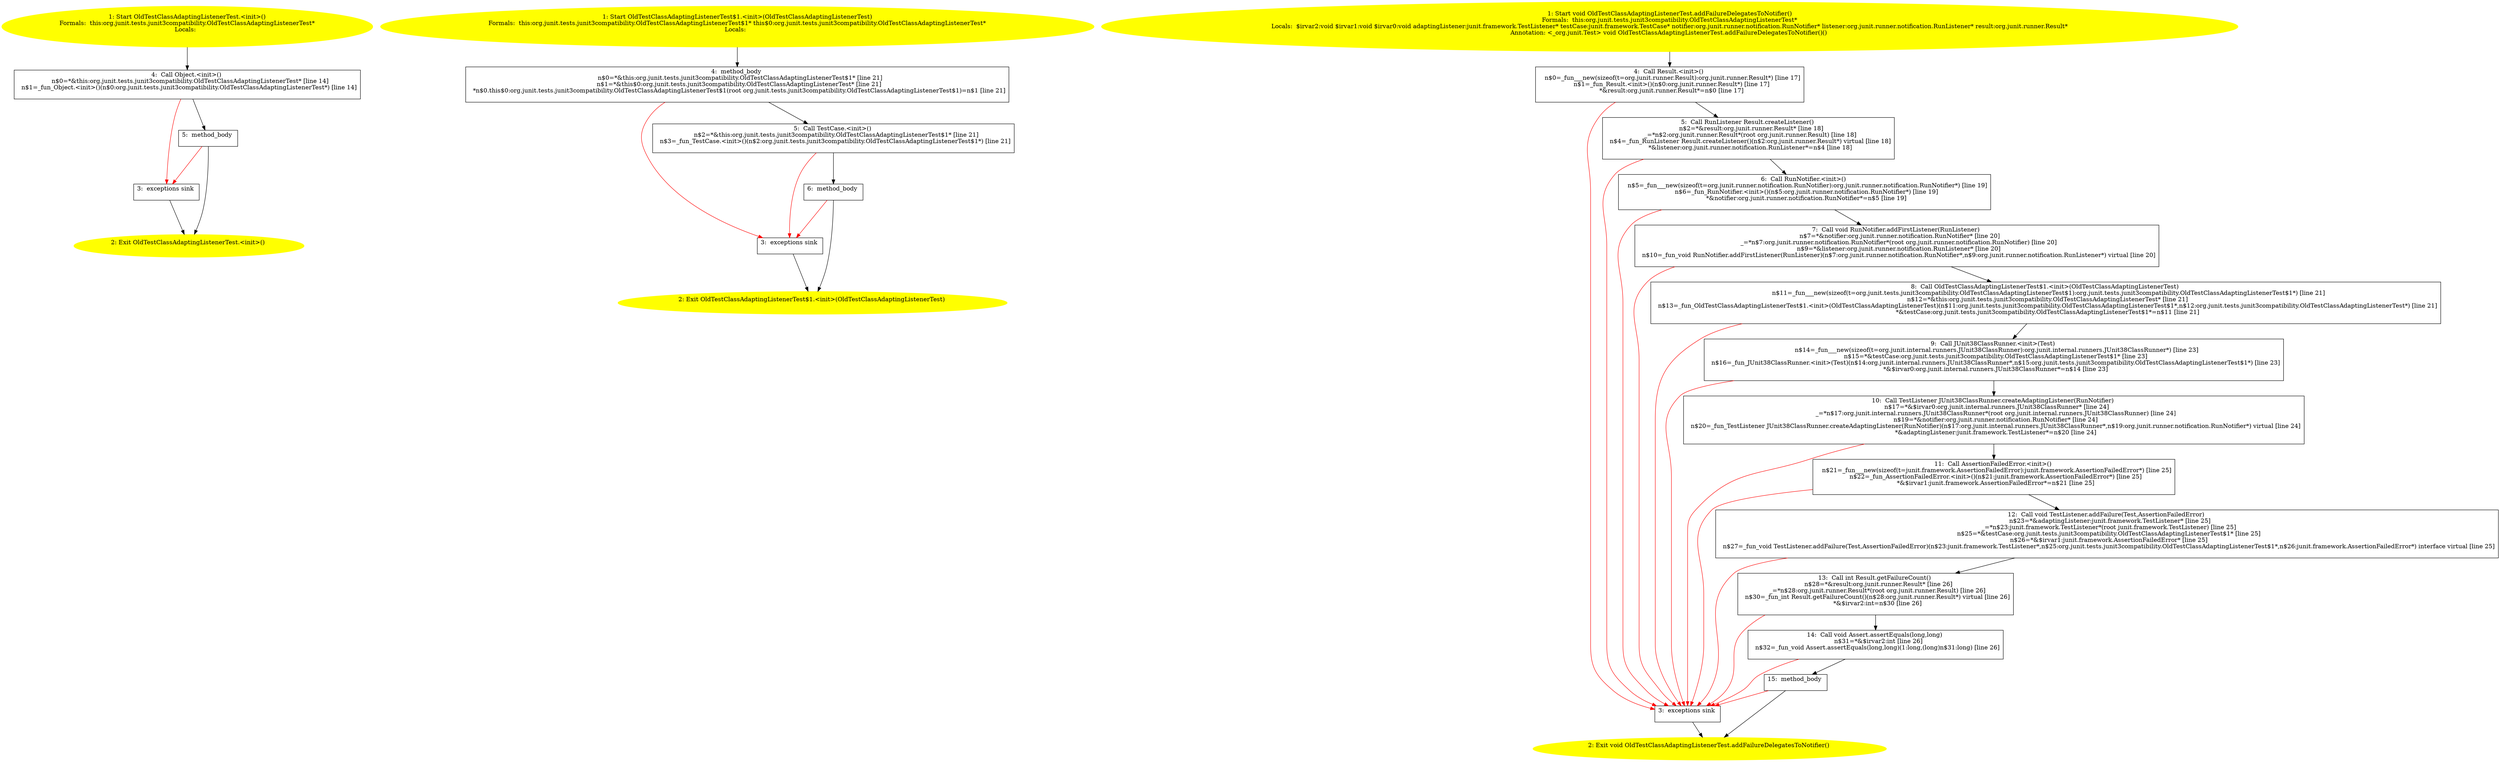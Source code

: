 /* @generated */
digraph cfg {
"org.junit.tests.junit3compatibility.OldTestClassAdaptingListenerTest.<init>().c61f5d3f6712318b0b14c8e1a2daf4b2_1" [label="1: Start OldTestClassAdaptingListenerTest.<init>()\nFormals:  this:org.junit.tests.junit3compatibility.OldTestClassAdaptingListenerTest*\nLocals:  \n  " color=yellow style=filled]
	

	 "org.junit.tests.junit3compatibility.OldTestClassAdaptingListenerTest.<init>().c61f5d3f6712318b0b14c8e1a2daf4b2_1" -> "org.junit.tests.junit3compatibility.OldTestClassAdaptingListenerTest.<init>().c61f5d3f6712318b0b14c8e1a2daf4b2_4" ;
"org.junit.tests.junit3compatibility.OldTestClassAdaptingListenerTest.<init>().c61f5d3f6712318b0b14c8e1a2daf4b2_2" [label="2: Exit OldTestClassAdaptingListenerTest.<init>() \n  " color=yellow style=filled]
	

"org.junit.tests.junit3compatibility.OldTestClassAdaptingListenerTest.<init>().c61f5d3f6712318b0b14c8e1a2daf4b2_3" [label="3:  exceptions sink \n  " shape="box"]
	

	 "org.junit.tests.junit3compatibility.OldTestClassAdaptingListenerTest.<init>().c61f5d3f6712318b0b14c8e1a2daf4b2_3" -> "org.junit.tests.junit3compatibility.OldTestClassAdaptingListenerTest.<init>().c61f5d3f6712318b0b14c8e1a2daf4b2_2" ;
"org.junit.tests.junit3compatibility.OldTestClassAdaptingListenerTest.<init>().c61f5d3f6712318b0b14c8e1a2daf4b2_4" [label="4:  Call Object.<init>() \n   n$0=*&this:org.junit.tests.junit3compatibility.OldTestClassAdaptingListenerTest* [line 14]\n  n$1=_fun_Object.<init>()(n$0:org.junit.tests.junit3compatibility.OldTestClassAdaptingListenerTest*) [line 14]\n " shape="box"]
	

	 "org.junit.tests.junit3compatibility.OldTestClassAdaptingListenerTest.<init>().c61f5d3f6712318b0b14c8e1a2daf4b2_4" -> "org.junit.tests.junit3compatibility.OldTestClassAdaptingListenerTest.<init>().c61f5d3f6712318b0b14c8e1a2daf4b2_5" ;
	 "org.junit.tests.junit3compatibility.OldTestClassAdaptingListenerTest.<init>().c61f5d3f6712318b0b14c8e1a2daf4b2_4" -> "org.junit.tests.junit3compatibility.OldTestClassAdaptingListenerTest.<init>().c61f5d3f6712318b0b14c8e1a2daf4b2_3" [color="red" ];
"org.junit.tests.junit3compatibility.OldTestClassAdaptingListenerTest.<init>().c61f5d3f6712318b0b14c8e1a2daf4b2_5" [label="5:  method_body \n  " shape="box"]
	

	 "org.junit.tests.junit3compatibility.OldTestClassAdaptingListenerTest.<init>().c61f5d3f6712318b0b14c8e1a2daf4b2_5" -> "org.junit.tests.junit3compatibility.OldTestClassAdaptingListenerTest.<init>().c61f5d3f6712318b0b14c8e1a2daf4b2_2" ;
	 "org.junit.tests.junit3compatibility.OldTestClassAdaptingListenerTest.<init>().c61f5d3f6712318b0b14c8e1a2daf4b2_5" -> "org.junit.tests.junit3compatibility.OldTestClassAdaptingListenerTest.<init>().c61f5d3f6712318b0b14c8e1a2daf4b2_3" [color="red" ];
"org.junit.tests.junit3compatibility.OldTestClassAdaptingListenerTest$1.<init>(org.junit.tests.junit3.d89e8b823e363cf23b22e8d44bdb98cb_1" [label="1: Start OldTestClassAdaptingListenerTest$1.<init>(OldTestClassAdaptingListenerTest)\nFormals:  this:org.junit.tests.junit3compatibility.OldTestClassAdaptingListenerTest$1* this$0:org.junit.tests.junit3compatibility.OldTestClassAdaptingListenerTest*\nLocals:  \n  " color=yellow style=filled]
	

	 "org.junit.tests.junit3compatibility.OldTestClassAdaptingListenerTest$1.<init>(org.junit.tests.junit3.d89e8b823e363cf23b22e8d44bdb98cb_1" -> "org.junit.tests.junit3compatibility.OldTestClassAdaptingListenerTest$1.<init>(org.junit.tests.junit3.d89e8b823e363cf23b22e8d44bdb98cb_4" ;
"org.junit.tests.junit3compatibility.OldTestClassAdaptingListenerTest$1.<init>(org.junit.tests.junit3.d89e8b823e363cf23b22e8d44bdb98cb_2" [label="2: Exit OldTestClassAdaptingListenerTest$1.<init>(OldTestClassAdaptingListenerTest) \n  " color=yellow style=filled]
	

"org.junit.tests.junit3compatibility.OldTestClassAdaptingListenerTest$1.<init>(org.junit.tests.junit3.d89e8b823e363cf23b22e8d44bdb98cb_3" [label="3:  exceptions sink \n  " shape="box"]
	

	 "org.junit.tests.junit3compatibility.OldTestClassAdaptingListenerTest$1.<init>(org.junit.tests.junit3.d89e8b823e363cf23b22e8d44bdb98cb_3" -> "org.junit.tests.junit3compatibility.OldTestClassAdaptingListenerTest$1.<init>(org.junit.tests.junit3.d89e8b823e363cf23b22e8d44bdb98cb_2" ;
"org.junit.tests.junit3compatibility.OldTestClassAdaptingListenerTest$1.<init>(org.junit.tests.junit3.d89e8b823e363cf23b22e8d44bdb98cb_4" [label="4:  method_body \n   n$0=*&this:org.junit.tests.junit3compatibility.OldTestClassAdaptingListenerTest$1* [line 21]\n  n$1=*&this$0:org.junit.tests.junit3compatibility.OldTestClassAdaptingListenerTest* [line 21]\n  *n$0.this$0:org.junit.tests.junit3compatibility.OldTestClassAdaptingListenerTest$1(root org.junit.tests.junit3compatibility.OldTestClassAdaptingListenerTest$1)=n$1 [line 21]\n " shape="box"]
	

	 "org.junit.tests.junit3compatibility.OldTestClassAdaptingListenerTest$1.<init>(org.junit.tests.junit3.d89e8b823e363cf23b22e8d44bdb98cb_4" -> "org.junit.tests.junit3compatibility.OldTestClassAdaptingListenerTest$1.<init>(org.junit.tests.junit3.d89e8b823e363cf23b22e8d44bdb98cb_5" ;
	 "org.junit.tests.junit3compatibility.OldTestClassAdaptingListenerTest$1.<init>(org.junit.tests.junit3.d89e8b823e363cf23b22e8d44bdb98cb_4" -> "org.junit.tests.junit3compatibility.OldTestClassAdaptingListenerTest$1.<init>(org.junit.tests.junit3.d89e8b823e363cf23b22e8d44bdb98cb_3" [color="red" ];
"org.junit.tests.junit3compatibility.OldTestClassAdaptingListenerTest$1.<init>(org.junit.tests.junit3.d89e8b823e363cf23b22e8d44bdb98cb_5" [label="5:  Call TestCase.<init>() \n   n$2=*&this:org.junit.tests.junit3compatibility.OldTestClassAdaptingListenerTest$1* [line 21]\n  n$3=_fun_TestCase.<init>()(n$2:org.junit.tests.junit3compatibility.OldTestClassAdaptingListenerTest$1*) [line 21]\n " shape="box"]
	

	 "org.junit.tests.junit3compatibility.OldTestClassAdaptingListenerTest$1.<init>(org.junit.tests.junit3.d89e8b823e363cf23b22e8d44bdb98cb_5" -> "org.junit.tests.junit3compatibility.OldTestClassAdaptingListenerTest$1.<init>(org.junit.tests.junit3.d89e8b823e363cf23b22e8d44bdb98cb_6" ;
	 "org.junit.tests.junit3compatibility.OldTestClassAdaptingListenerTest$1.<init>(org.junit.tests.junit3.d89e8b823e363cf23b22e8d44bdb98cb_5" -> "org.junit.tests.junit3compatibility.OldTestClassAdaptingListenerTest$1.<init>(org.junit.tests.junit3.d89e8b823e363cf23b22e8d44bdb98cb_3" [color="red" ];
"org.junit.tests.junit3compatibility.OldTestClassAdaptingListenerTest$1.<init>(org.junit.tests.junit3.d89e8b823e363cf23b22e8d44bdb98cb_6" [label="6:  method_body \n  " shape="box"]
	

	 "org.junit.tests.junit3compatibility.OldTestClassAdaptingListenerTest$1.<init>(org.junit.tests.junit3.d89e8b823e363cf23b22e8d44bdb98cb_6" -> "org.junit.tests.junit3compatibility.OldTestClassAdaptingListenerTest$1.<init>(org.junit.tests.junit3.d89e8b823e363cf23b22e8d44bdb98cb_2" ;
	 "org.junit.tests.junit3compatibility.OldTestClassAdaptingListenerTest$1.<init>(org.junit.tests.junit3.d89e8b823e363cf23b22e8d44bdb98cb_6" -> "org.junit.tests.junit3compatibility.OldTestClassAdaptingListenerTest$1.<init>(org.junit.tests.junit3.d89e8b823e363cf23b22e8d44bdb98cb_3" [color="red" ];
"org.junit.tests.junit3compatibility.OldTestClassAdaptingListenerTest.addFailureDelegatesToNotifier().177cdc759c3717a45aa449c4fbdbb41a_1" [label="1: Start void OldTestClassAdaptingListenerTest.addFailureDelegatesToNotifier()\nFormals:  this:org.junit.tests.junit3compatibility.OldTestClassAdaptingListenerTest*\nLocals:  $irvar2:void $irvar1:void $irvar0:void adaptingListener:junit.framework.TestListener* testCase:junit.framework.TestCase* notifier:org.junit.runner.notification.RunNotifier* listener:org.junit.runner.notification.RunListener* result:org.junit.runner.Result*\nAnnotation: <_org.junit.Test> void OldTestClassAdaptingListenerTest.addFailureDelegatesToNotifier()() \n  " color=yellow style=filled]
	

	 "org.junit.tests.junit3compatibility.OldTestClassAdaptingListenerTest.addFailureDelegatesToNotifier().177cdc759c3717a45aa449c4fbdbb41a_1" -> "org.junit.tests.junit3compatibility.OldTestClassAdaptingListenerTest.addFailureDelegatesToNotifier().177cdc759c3717a45aa449c4fbdbb41a_4" ;
"org.junit.tests.junit3compatibility.OldTestClassAdaptingListenerTest.addFailureDelegatesToNotifier().177cdc759c3717a45aa449c4fbdbb41a_2" [label="2: Exit void OldTestClassAdaptingListenerTest.addFailureDelegatesToNotifier() \n  " color=yellow style=filled]
	

"org.junit.tests.junit3compatibility.OldTestClassAdaptingListenerTest.addFailureDelegatesToNotifier().177cdc759c3717a45aa449c4fbdbb41a_3" [label="3:  exceptions sink \n  " shape="box"]
	

	 "org.junit.tests.junit3compatibility.OldTestClassAdaptingListenerTest.addFailureDelegatesToNotifier().177cdc759c3717a45aa449c4fbdbb41a_3" -> "org.junit.tests.junit3compatibility.OldTestClassAdaptingListenerTest.addFailureDelegatesToNotifier().177cdc759c3717a45aa449c4fbdbb41a_2" ;
"org.junit.tests.junit3compatibility.OldTestClassAdaptingListenerTest.addFailureDelegatesToNotifier().177cdc759c3717a45aa449c4fbdbb41a_4" [label="4:  Call Result.<init>() \n   n$0=_fun___new(sizeof(t=org.junit.runner.Result):org.junit.runner.Result*) [line 17]\n  n$1=_fun_Result.<init>()(n$0:org.junit.runner.Result*) [line 17]\n  *&result:org.junit.runner.Result*=n$0 [line 17]\n " shape="box"]
	

	 "org.junit.tests.junit3compatibility.OldTestClassAdaptingListenerTest.addFailureDelegatesToNotifier().177cdc759c3717a45aa449c4fbdbb41a_4" -> "org.junit.tests.junit3compatibility.OldTestClassAdaptingListenerTest.addFailureDelegatesToNotifier().177cdc759c3717a45aa449c4fbdbb41a_5" ;
	 "org.junit.tests.junit3compatibility.OldTestClassAdaptingListenerTest.addFailureDelegatesToNotifier().177cdc759c3717a45aa449c4fbdbb41a_4" -> "org.junit.tests.junit3compatibility.OldTestClassAdaptingListenerTest.addFailureDelegatesToNotifier().177cdc759c3717a45aa449c4fbdbb41a_3" [color="red" ];
"org.junit.tests.junit3compatibility.OldTestClassAdaptingListenerTest.addFailureDelegatesToNotifier().177cdc759c3717a45aa449c4fbdbb41a_5" [label="5:  Call RunListener Result.createListener() \n   n$2=*&result:org.junit.runner.Result* [line 18]\n  _=*n$2:org.junit.runner.Result*(root org.junit.runner.Result) [line 18]\n  n$4=_fun_RunListener Result.createListener()(n$2:org.junit.runner.Result*) virtual [line 18]\n  *&listener:org.junit.runner.notification.RunListener*=n$4 [line 18]\n " shape="box"]
	

	 "org.junit.tests.junit3compatibility.OldTestClassAdaptingListenerTest.addFailureDelegatesToNotifier().177cdc759c3717a45aa449c4fbdbb41a_5" -> "org.junit.tests.junit3compatibility.OldTestClassAdaptingListenerTest.addFailureDelegatesToNotifier().177cdc759c3717a45aa449c4fbdbb41a_6" ;
	 "org.junit.tests.junit3compatibility.OldTestClassAdaptingListenerTest.addFailureDelegatesToNotifier().177cdc759c3717a45aa449c4fbdbb41a_5" -> "org.junit.tests.junit3compatibility.OldTestClassAdaptingListenerTest.addFailureDelegatesToNotifier().177cdc759c3717a45aa449c4fbdbb41a_3" [color="red" ];
"org.junit.tests.junit3compatibility.OldTestClassAdaptingListenerTest.addFailureDelegatesToNotifier().177cdc759c3717a45aa449c4fbdbb41a_6" [label="6:  Call RunNotifier.<init>() \n   n$5=_fun___new(sizeof(t=org.junit.runner.notification.RunNotifier):org.junit.runner.notification.RunNotifier*) [line 19]\n  n$6=_fun_RunNotifier.<init>()(n$5:org.junit.runner.notification.RunNotifier*) [line 19]\n  *&notifier:org.junit.runner.notification.RunNotifier*=n$5 [line 19]\n " shape="box"]
	

	 "org.junit.tests.junit3compatibility.OldTestClassAdaptingListenerTest.addFailureDelegatesToNotifier().177cdc759c3717a45aa449c4fbdbb41a_6" -> "org.junit.tests.junit3compatibility.OldTestClassAdaptingListenerTest.addFailureDelegatesToNotifier().177cdc759c3717a45aa449c4fbdbb41a_7" ;
	 "org.junit.tests.junit3compatibility.OldTestClassAdaptingListenerTest.addFailureDelegatesToNotifier().177cdc759c3717a45aa449c4fbdbb41a_6" -> "org.junit.tests.junit3compatibility.OldTestClassAdaptingListenerTest.addFailureDelegatesToNotifier().177cdc759c3717a45aa449c4fbdbb41a_3" [color="red" ];
"org.junit.tests.junit3compatibility.OldTestClassAdaptingListenerTest.addFailureDelegatesToNotifier().177cdc759c3717a45aa449c4fbdbb41a_7" [label="7:  Call void RunNotifier.addFirstListener(RunListener) \n   n$7=*&notifier:org.junit.runner.notification.RunNotifier* [line 20]\n  _=*n$7:org.junit.runner.notification.RunNotifier*(root org.junit.runner.notification.RunNotifier) [line 20]\n  n$9=*&listener:org.junit.runner.notification.RunListener* [line 20]\n  n$10=_fun_void RunNotifier.addFirstListener(RunListener)(n$7:org.junit.runner.notification.RunNotifier*,n$9:org.junit.runner.notification.RunListener*) virtual [line 20]\n " shape="box"]
	

	 "org.junit.tests.junit3compatibility.OldTestClassAdaptingListenerTest.addFailureDelegatesToNotifier().177cdc759c3717a45aa449c4fbdbb41a_7" -> "org.junit.tests.junit3compatibility.OldTestClassAdaptingListenerTest.addFailureDelegatesToNotifier().177cdc759c3717a45aa449c4fbdbb41a_8" ;
	 "org.junit.tests.junit3compatibility.OldTestClassAdaptingListenerTest.addFailureDelegatesToNotifier().177cdc759c3717a45aa449c4fbdbb41a_7" -> "org.junit.tests.junit3compatibility.OldTestClassAdaptingListenerTest.addFailureDelegatesToNotifier().177cdc759c3717a45aa449c4fbdbb41a_3" [color="red" ];
"org.junit.tests.junit3compatibility.OldTestClassAdaptingListenerTest.addFailureDelegatesToNotifier().177cdc759c3717a45aa449c4fbdbb41a_8" [label="8:  Call OldTestClassAdaptingListenerTest$1.<init>(OldTestClassAdaptingListenerTest) \n   n$11=_fun___new(sizeof(t=org.junit.tests.junit3compatibility.OldTestClassAdaptingListenerTest$1):org.junit.tests.junit3compatibility.OldTestClassAdaptingListenerTest$1*) [line 21]\n  n$12=*&this:org.junit.tests.junit3compatibility.OldTestClassAdaptingListenerTest* [line 21]\n  n$13=_fun_OldTestClassAdaptingListenerTest$1.<init>(OldTestClassAdaptingListenerTest)(n$11:org.junit.tests.junit3compatibility.OldTestClassAdaptingListenerTest$1*,n$12:org.junit.tests.junit3compatibility.OldTestClassAdaptingListenerTest*) [line 21]\n  *&testCase:org.junit.tests.junit3compatibility.OldTestClassAdaptingListenerTest$1*=n$11 [line 21]\n " shape="box"]
	

	 "org.junit.tests.junit3compatibility.OldTestClassAdaptingListenerTest.addFailureDelegatesToNotifier().177cdc759c3717a45aa449c4fbdbb41a_8" -> "org.junit.tests.junit3compatibility.OldTestClassAdaptingListenerTest.addFailureDelegatesToNotifier().177cdc759c3717a45aa449c4fbdbb41a_9" ;
	 "org.junit.tests.junit3compatibility.OldTestClassAdaptingListenerTest.addFailureDelegatesToNotifier().177cdc759c3717a45aa449c4fbdbb41a_8" -> "org.junit.tests.junit3compatibility.OldTestClassAdaptingListenerTest.addFailureDelegatesToNotifier().177cdc759c3717a45aa449c4fbdbb41a_3" [color="red" ];
"org.junit.tests.junit3compatibility.OldTestClassAdaptingListenerTest.addFailureDelegatesToNotifier().177cdc759c3717a45aa449c4fbdbb41a_9" [label="9:  Call JUnit38ClassRunner.<init>(Test) \n   n$14=_fun___new(sizeof(t=org.junit.internal.runners.JUnit38ClassRunner):org.junit.internal.runners.JUnit38ClassRunner*) [line 23]\n  n$15=*&testCase:org.junit.tests.junit3compatibility.OldTestClassAdaptingListenerTest$1* [line 23]\n  n$16=_fun_JUnit38ClassRunner.<init>(Test)(n$14:org.junit.internal.runners.JUnit38ClassRunner*,n$15:org.junit.tests.junit3compatibility.OldTestClassAdaptingListenerTest$1*) [line 23]\n  *&$irvar0:org.junit.internal.runners.JUnit38ClassRunner*=n$14 [line 23]\n " shape="box"]
	

	 "org.junit.tests.junit3compatibility.OldTestClassAdaptingListenerTest.addFailureDelegatesToNotifier().177cdc759c3717a45aa449c4fbdbb41a_9" -> "org.junit.tests.junit3compatibility.OldTestClassAdaptingListenerTest.addFailureDelegatesToNotifier().177cdc759c3717a45aa449c4fbdbb41a_10" ;
	 "org.junit.tests.junit3compatibility.OldTestClassAdaptingListenerTest.addFailureDelegatesToNotifier().177cdc759c3717a45aa449c4fbdbb41a_9" -> "org.junit.tests.junit3compatibility.OldTestClassAdaptingListenerTest.addFailureDelegatesToNotifier().177cdc759c3717a45aa449c4fbdbb41a_3" [color="red" ];
"org.junit.tests.junit3compatibility.OldTestClassAdaptingListenerTest.addFailureDelegatesToNotifier().177cdc759c3717a45aa449c4fbdbb41a_10" [label="10:  Call TestListener JUnit38ClassRunner.createAdaptingListener(RunNotifier) \n   n$17=*&$irvar0:org.junit.internal.runners.JUnit38ClassRunner* [line 24]\n  _=*n$17:org.junit.internal.runners.JUnit38ClassRunner*(root org.junit.internal.runners.JUnit38ClassRunner) [line 24]\n  n$19=*&notifier:org.junit.runner.notification.RunNotifier* [line 24]\n  n$20=_fun_TestListener JUnit38ClassRunner.createAdaptingListener(RunNotifier)(n$17:org.junit.internal.runners.JUnit38ClassRunner*,n$19:org.junit.runner.notification.RunNotifier*) virtual [line 24]\n  *&adaptingListener:junit.framework.TestListener*=n$20 [line 24]\n " shape="box"]
	

	 "org.junit.tests.junit3compatibility.OldTestClassAdaptingListenerTest.addFailureDelegatesToNotifier().177cdc759c3717a45aa449c4fbdbb41a_10" -> "org.junit.tests.junit3compatibility.OldTestClassAdaptingListenerTest.addFailureDelegatesToNotifier().177cdc759c3717a45aa449c4fbdbb41a_11" ;
	 "org.junit.tests.junit3compatibility.OldTestClassAdaptingListenerTest.addFailureDelegatesToNotifier().177cdc759c3717a45aa449c4fbdbb41a_10" -> "org.junit.tests.junit3compatibility.OldTestClassAdaptingListenerTest.addFailureDelegatesToNotifier().177cdc759c3717a45aa449c4fbdbb41a_3" [color="red" ];
"org.junit.tests.junit3compatibility.OldTestClassAdaptingListenerTest.addFailureDelegatesToNotifier().177cdc759c3717a45aa449c4fbdbb41a_11" [label="11:  Call AssertionFailedError.<init>() \n   n$21=_fun___new(sizeof(t=junit.framework.AssertionFailedError):junit.framework.AssertionFailedError*) [line 25]\n  n$22=_fun_AssertionFailedError.<init>()(n$21:junit.framework.AssertionFailedError*) [line 25]\n  *&$irvar1:junit.framework.AssertionFailedError*=n$21 [line 25]\n " shape="box"]
	

	 "org.junit.tests.junit3compatibility.OldTestClassAdaptingListenerTest.addFailureDelegatesToNotifier().177cdc759c3717a45aa449c4fbdbb41a_11" -> "org.junit.tests.junit3compatibility.OldTestClassAdaptingListenerTest.addFailureDelegatesToNotifier().177cdc759c3717a45aa449c4fbdbb41a_12" ;
	 "org.junit.tests.junit3compatibility.OldTestClassAdaptingListenerTest.addFailureDelegatesToNotifier().177cdc759c3717a45aa449c4fbdbb41a_11" -> "org.junit.tests.junit3compatibility.OldTestClassAdaptingListenerTest.addFailureDelegatesToNotifier().177cdc759c3717a45aa449c4fbdbb41a_3" [color="red" ];
"org.junit.tests.junit3compatibility.OldTestClassAdaptingListenerTest.addFailureDelegatesToNotifier().177cdc759c3717a45aa449c4fbdbb41a_12" [label="12:  Call void TestListener.addFailure(Test,AssertionFailedError) \n   n$23=*&adaptingListener:junit.framework.TestListener* [line 25]\n  _=*n$23:junit.framework.TestListener*(root junit.framework.TestListener) [line 25]\n  n$25=*&testCase:org.junit.tests.junit3compatibility.OldTestClassAdaptingListenerTest$1* [line 25]\n  n$26=*&$irvar1:junit.framework.AssertionFailedError* [line 25]\n  n$27=_fun_void TestListener.addFailure(Test,AssertionFailedError)(n$23:junit.framework.TestListener*,n$25:org.junit.tests.junit3compatibility.OldTestClassAdaptingListenerTest$1*,n$26:junit.framework.AssertionFailedError*) interface virtual [line 25]\n " shape="box"]
	

	 "org.junit.tests.junit3compatibility.OldTestClassAdaptingListenerTest.addFailureDelegatesToNotifier().177cdc759c3717a45aa449c4fbdbb41a_12" -> "org.junit.tests.junit3compatibility.OldTestClassAdaptingListenerTest.addFailureDelegatesToNotifier().177cdc759c3717a45aa449c4fbdbb41a_13" ;
	 "org.junit.tests.junit3compatibility.OldTestClassAdaptingListenerTest.addFailureDelegatesToNotifier().177cdc759c3717a45aa449c4fbdbb41a_12" -> "org.junit.tests.junit3compatibility.OldTestClassAdaptingListenerTest.addFailureDelegatesToNotifier().177cdc759c3717a45aa449c4fbdbb41a_3" [color="red" ];
"org.junit.tests.junit3compatibility.OldTestClassAdaptingListenerTest.addFailureDelegatesToNotifier().177cdc759c3717a45aa449c4fbdbb41a_13" [label="13:  Call int Result.getFailureCount() \n   n$28=*&result:org.junit.runner.Result* [line 26]\n  _=*n$28:org.junit.runner.Result*(root org.junit.runner.Result) [line 26]\n  n$30=_fun_int Result.getFailureCount()(n$28:org.junit.runner.Result*) virtual [line 26]\n  *&$irvar2:int=n$30 [line 26]\n " shape="box"]
	

	 "org.junit.tests.junit3compatibility.OldTestClassAdaptingListenerTest.addFailureDelegatesToNotifier().177cdc759c3717a45aa449c4fbdbb41a_13" -> "org.junit.tests.junit3compatibility.OldTestClassAdaptingListenerTest.addFailureDelegatesToNotifier().177cdc759c3717a45aa449c4fbdbb41a_14" ;
	 "org.junit.tests.junit3compatibility.OldTestClassAdaptingListenerTest.addFailureDelegatesToNotifier().177cdc759c3717a45aa449c4fbdbb41a_13" -> "org.junit.tests.junit3compatibility.OldTestClassAdaptingListenerTest.addFailureDelegatesToNotifier().177cdc759c3717a45aa449c4fbdbb41a_3" [color="red" ];
"org.junit.tests.junit3compatibility.OldTestClassAdaptingListenerTest.addFailureDelegatesToNotifier().177cdc759c3717a45aa449c4fbdbb41a_14" [label="14:  Call void Assert.assertEquals(long,long) \n   n$31=*&$irvar2:int [line 26]\n  n$32=_fun_void Assert.assertEquals(long,long)(1:long,(long)n$31:long) [line 26]\n " shape="box"]
	

	 "org.junit.tests.junit3compatibility.OldTestClassAdaptingListenerTest.addFailureDelegatesToNotifier().177cdc759c3717a45aa449c4fbdbb41a_14" -> "org.junit.tests.junit3compatibility.OldTestClassAdaptingListenerTest.addFailureDelegatesToNotifier().177cdc759c3717a45aa449c4fbdbb41a_15" ;
	 "org.junit.tests.junit3compatibility.OldTestClassAdaptingListenerTest.addFailureDelegatesToNotifier().177cdc759c3717a45aa449c4fbdbb41a_14" -> "org.junit.tests.junit3compatibility.OldTestClassAdaptingListenerTest.addFailureDelegatesToNotifier().177cdc759c3717a45aa449c4fbdbb41a_3" [color="red" ];
"org.junit.tests.junit3compatibility.OldTestClassAdaptingListenerTest.addFailureDelegatesToNotifier().177cdc759c3717a45aa449c4fbdbb41a_15" [label="15:  method_body \n  " shape="box"]
	

	 "org.junit.tests.junit3compatibility.OldTestClassAdaptingListenerTest.addFailureDelegatesToNotifier().177cdc759c3717a45aa449c4fbdbb41a_15" -> "org.junit.tests.junit3compatibility.OldTestClassAdaptingListenerTest.addFailureDelegatesToNotifier().177cdc759c3717a45aa449c4fbdbb41a_2" ;
	 "org.junit.tests.junit3compatibility.OldTestClassAdaptingListenerTest.addFailureDelegatesToNotifier().177cdc759c3717a45aa449c4fbdbb41a_15" -> "org.junit.tests.junit3compatibility.OldTestClassAdaptingListenerTest.addFailureDelegatesToNotifier().177cdc759c3717a45aa449c4fbdbb41a_3" [color="red" ];
}
